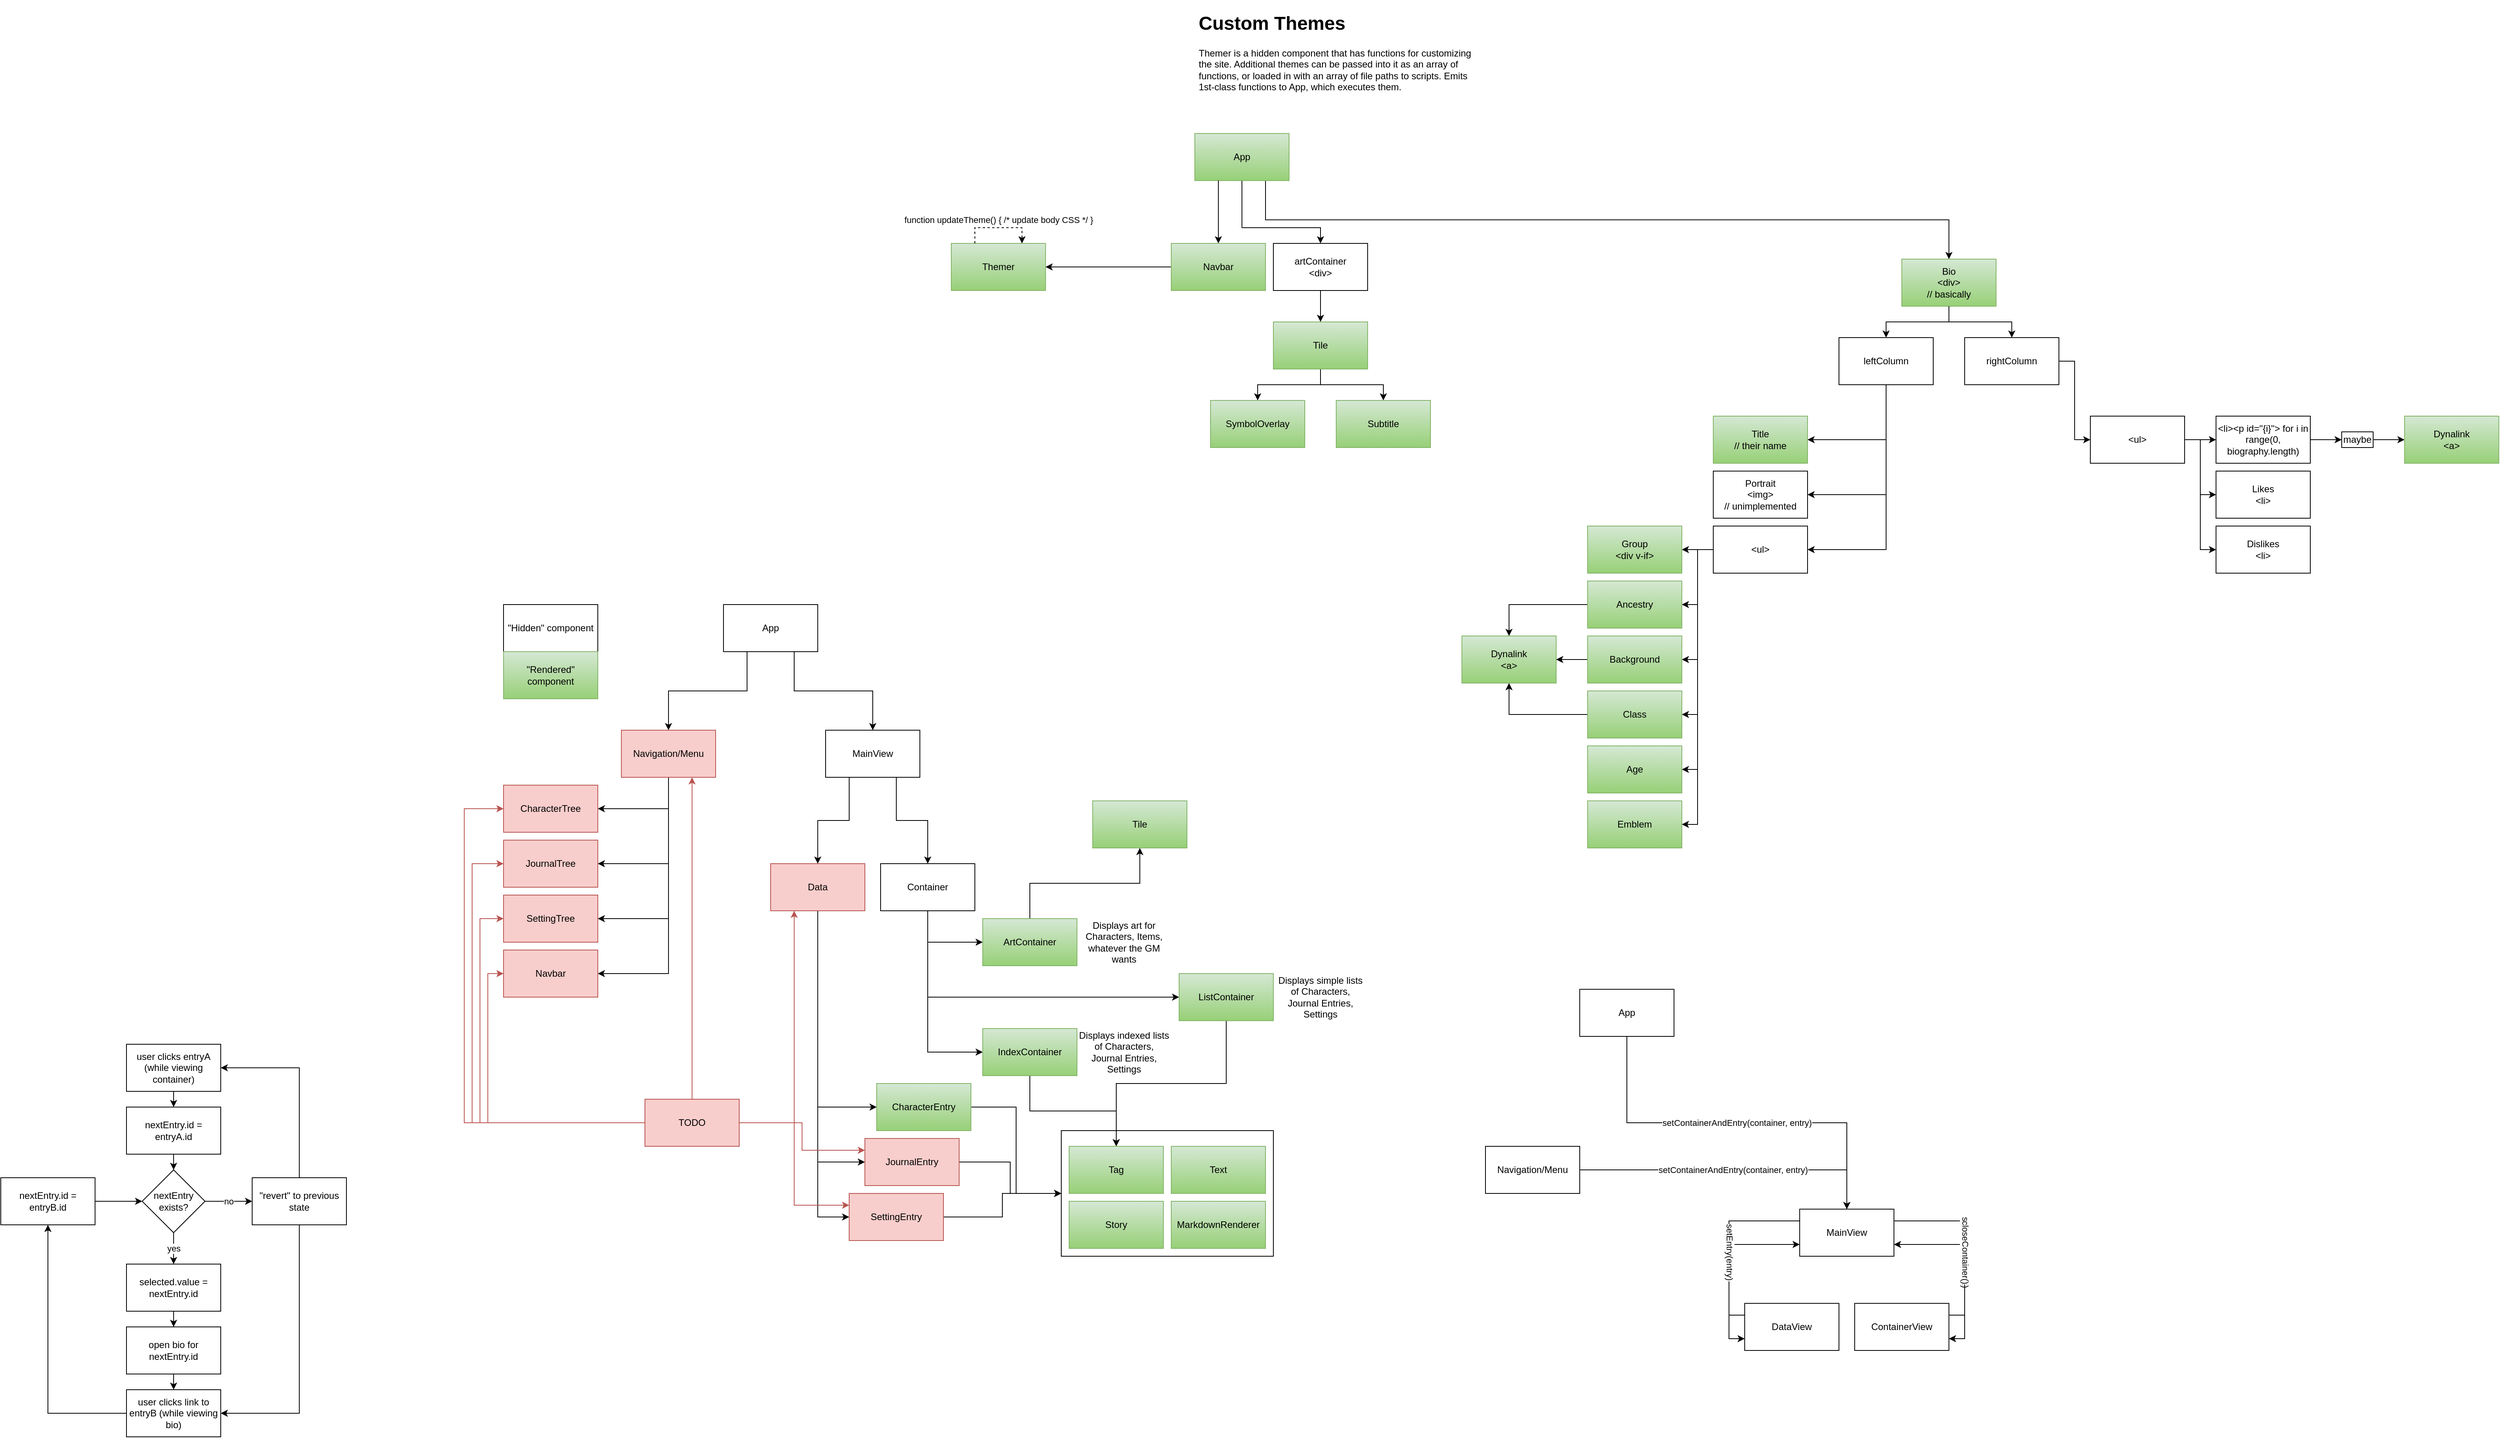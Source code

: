 <mxfile version="24.7.8" pages="2">
  <diagram name="components" id="ouwenbafjY0MVjLhUz1u">
    <mxGraphModel dx="3134" dy="1953" grid="1" gridSize="10" guides="1" tooltips="1" connect="1" arrows="1" fold="1" page="1" pageScale="1" pageWidth="850" pageHeight="1100" math="0" shadow="0">
      <root>
        <mxCell id="0" />
        <mxCell id="1" parent="0" />
        <mxCell id="Bl8FZD0ZV-Bx4sgZ9ev_-28" value="" style="rounded=0;whiteSpace=wrap;html=1;" parent="1" vertex="1">
          <mxGeometry x="-130" y="1310" width="270" height="160" as="geometry" />
        </mxCell>
        <mxCell id="5mgy_sJOqEItBZ4C_Sm8-16" style="edgeStyle=orthogonalEdgeStyle;rounded=0;orthogonalLoop=1;jettySize=auto;html=1;exitX=0.75;exitY=1;exitDx=0;exitDy=0;entryX=0.5;entryY=0;entryDx=0;entryDy=0;" parent="1" source="5mgy_sJOqEItBZ4C_Sm8-1" target="5mgy_sJOqEItBZ4C_Sm8-12" edge="1">
          <mxGeometry relative="1" as="geometry" />
        </mxCell>
        <mxCell id="5mgy_sJOqEItBZ4C_Sm8-19" style="edgeStyle=orthogonalEdgeStyle;rounded=0;orthogonalLoop=1;jettySize=auto;html=1;exitX=0.5;exitY=1;exitDx=0;exitDy=0;entryX=0.5;entryY=0;entryDx=0;entryDy=0;" parent="1" source="5mgy_sJOqEItBZ4C_Sm8-1" target="vN7V1DJsPOjtUJlF1pLi-1" edge="1">
          <mxGeometry relative="1" as="geometry">
            <Array as="points">
              <mxPoint x="100" y="160" />
              <mxPoint x="200" y="160" />
            </Array>
          </mxGeometry>
        </mxCell>
        <mxCell id="jE1srkqSyDaYgemKKpCi-2" value="" style="edgeStyle=orthogonalEdgeStyle;rounded=0;orthogonalLoop=1;jettySize=auto;html=1;exitX=0;exitY=0.5;exitDx=0;exitDy=0;entryX=1;entryY=0.5;entryDx=0;entryDy=0;" parent="1" source="5mgy_sJOqEItBZ4C_Sm8-2" target="jE1srkqSyDaYgemKKpCi-1" edge="1">
          <mxGeometry relative="1" as="geometry" />
        </mxCell>
        <mxCell id="5mgy_sJOqEItBZ4C_Sm8-1" value="App" style="rounded=0;whiteSpace=wrap;html=1;fillColor=#d5e8d4;strokeColor=#82b366;gradientColor=#97d077;fontColor=#000000;" parent="1" vertex="1">
          <mxGeometry x="40" y="40" width="120" height="60" as="geometry" />
        </mxCell>
        <mxCell id="5mgy_sJOqEItBZ4C_Sm8-15" style="edgeStyle=orthogonalEdgeStyle;rounded=0;orthogonalLoop=1;jettySize=auto;html=1;exitX=0.25;exitY=1;exitDx=0;exitDy=0;" parent="1" source="5mgy_sJOqEItBZ4C_Sm8-1" target="5mgy_sJOqEItBZ4C_Sm8-2" edge="1">
          <mxGeometry relative="1" as="geometry" />
        </mxCell>
        <mxCell id="5mgy_sJOqEItBZ4C_Sm8-2" value="Navbar" style="rounded=0;whiteSpace=wrap;html=1;fillColor=#d5e8d4;strokeColor=#82b366;gradientColor=#97d077;fontColor=#000000;" parent="1" vertex="1">
          <mxGeometry x="10" y="180" width="120" height="60" as="geometry" />
        </mxCell>
        <mxCell id="5mgy_sJOqEItBZ4C_Sm8-3" value="Age" style="rounded=0;whiteSpace=wrap;html=1;fillColor=#d5e8d4;strokeColor=#82b366;gradientColor=#97d077;fontColor=#000000;" parent="1" vertex="1">
          <mxGeometry x="540" y="820" width="120" height="60" as="geometry" />
        </mxCell>
        <mxCell id="5mgy_sJOqEItBZ4C_Sm8-4" value="Dynalink&lt;br&gt;&amp;lt;a&amp;gt;" style="rounded=0;whiteSpace=wrap;html=1;fillColor=#d5e8d4;strokeColor=#82b366;gradientColor=#97d077;fontColor=#000000;" parent="1" vertex="1">
          <mxGeometry x="380" y="680" width="120" height="60" as="geometry" />
        </mxCell>
        <mxCell id="5mgy_sJOqEItBZ4C_Sm8-14" style="edgeStyle=orthogonalEdgeStyle;rounded=0;orthogonalLoop=1;jettySize=auto;html=1;entryX=0.5;entryY=0;entryDx=0;entryDy=0;" parent="1" source="5mgy_sJOqEItBZ4C_Sm8-7" target="5mgy_sJOqEItBZ4C_Sm8-9" edge="1">
          <mxGeometry relative="1" as="geometry" />
        </mxCell>
        <mxCell id="ksdL5RVhRU_loUHVLGZt-2" value="" style="edgeStyle=orthogonalEdgeStyle;rounded=0;orthogonalLoop=1;jettySize=auto;html=1;" parent="1" source="5mgy_sJOqEItBZ4C_Sm8-7" target="ksdL5RVhRU_loUHVLGZt-1" edge="1">
          <mxGeometry relative="1" as="geometry" />
        </mxCell>
        <mxCell id="5mgy_sJOqEItBZ4C_Sm8-7" value="Tile" style="rounded=0;whiteSpace=wrap;html=1;fillColor=#d5e8d4;strokeColor=#82b366;gradientColor=#97d077;fontColor=#000000;" parent="1" vertex="1">
          <mxGeometry x="140" y="280" width="120" height="60" as="geometry" />
        </mxCell>
        <mxCell id="5mgy_sJOqEItBZ4C_Sm8-9" value="Subtitle" style="rounded=0;whiteSpace=wrap;html=1;fillColor=#d5e8d4;strokeColor=#82b366;gradientColor=#97d077;fontColor=#000000;" parent="1" vertex="1">
          <mxGeometry x="220" y="380" width="120" height="60" as="geometry" />
        </mxCell>
        <mxCell id="5mgy_sJOqEItBZ4C_Sm8-11" value="Emblem" style="rounded=0;whiteSpace=wrap;html=1;fillColor=#d5e8d4;strokeColor=#82b366;gradientColor=#97d077;fontColor=#000000;" parent="1" vertex="1">
          <mxGeometry x="540" y="890" width="120" height="60" as="geometry" />
        </mxCell>
        <mxCell id="5mgy_sJOqEItBZ4C_Sm8-17" style="edgeStyle=orthogonalEdgeStyle;rounded=0;orthogonalLoop=1;jettySize=auto;html=1;entryX=1;entryY=0.5;entryDx=0;entryDy=0;exitX=0;exitY=0.5;exitDx=0;exitDy=0;" parent="1" source="5mgy_sJOqEItBZ4C_Sm8-31" target="5mgy_sJOqEItBZ4C_Sm8-3" edge="1">
          <mxGeometry relative="1" as="geometry" />
        </mxCell>
        <mxCell id="5mgy_sJOqEItBZ4C_Sm8-18" style="edgeStyle=orthogonalEdgeStyle;rounded=0;orthogonalLoop=1;jettySize=auto;html=1;exitX=0;exitY=0.5;exitDx=0;exitDy=0;entryX=1;entryY=0.5;entryDx=0;entryDy=0;" parent="1" source="5mgy_sJOqEItBZ4C_Sm8-31" target="5mgy_sJOqEItBZ4C_Sm8-11" edge="1">
          <mxGeometry relative="1" as="geometry" />
        </mxCell>
        <mxCell id="5mgy_sJOqEItBZ4C_Sm8-22" style="edgeStyle=orthogonalEdgeStyle;rounded=0;orthogonalLoop=1;jettySize=auto;html=1;exitX=0.5;exitY=1;exitDx=0;exitDy=0;entryX=1;entryY=0.5;entryDx=0;entryDy=0;" parent="1" source="5mgy_sJOqEItBZ4C_Sm8-34" target="5mgy_sJOqEItBZ4C_Sm8-31" edge="1">
          <mxGeometry relative="1" as="geometry" />
        </mxCell>
        <mxCell id="5mgy_sJOqEItBZ4C_Sm8-27" style="edgeStyle=orthogonalEdgeStyle;rounded=0;orthogonalLoop=1;jettySize=auto;html=1;exitX=0;exitY=0.5;exitDx=0;exitDy=0;entryX=1;entryY=0.5;entryDx=0;entryDy=0;" parent="1" source="5mgy_sJOqEItBZ4C_Sm8-31" target="5mgy_sJOqEItBZ4C_Sm8-23" edge="1">
          <mxGeometry relative="1" as="geometry" />
        </mxCell>
        <mxCell id="5mgy_sJOqEItBZ4C_Sm8-28" style="edgeStyle=orthogonalEdgeStyle;rounded=0;orthogonalLoop=1;jettySize=auto;html=1;exitX=0;exitY=0.5;exitDx=0;exitDy=0;entryX=1;entryY=0.5;entryDx=0;entryDy=0;" parent="1" source="5mgy_sJOqEItBZ4C_Sm8-31" target="5mgy_sJOqEItBZ4C_Sm8-24" edge="1">
          <mxGeometry relative="1" as="geometry" />
        </mxCell>
        <mxCell id="5mgy_sJOqEItBZ4C_Sm8-12" value="Bio&lt;br&gt;&amp;lt;div&amp;gt;&lt;br&gt;// basically" style="rounded=0;whiteSpace=wrap;html=1;fillColor=#d5e8d4;strokeColor=#82b366;gradientColor=#97d077;fontColor=#000000;" parent="1" vertex="1">
          <mxGeometry x="940" y="200" width="120" height="60" as="geometry" />
        </mxCell>
        <mxCell id="5mgy_sJOqEItBZ4C_Sm8-21" value="" style="edgeStyle=orthogonalEdgeStyle;rounded=0;orthogonalLoop=1;jettySize=auto;html=1;exitX=0;exitY=0.5;exitDx=0;exitDy=0;" parent="1" source="5mgy_sJOqEItBZ4C_Sm8-20" target="5mgy_sJOqEItBZ4C_Sm8-4" edge="1">
          <mxGeometry relative="1" as="geometry">
            <mxPoint x="359.966" y="530.0" as="targetPoint" />
          </mxGeometry>
        </mxCell>
        <mxCell id="5mgy_sJOqEItBZ4C_Sm8-20" value="Ancestry" style="rounded=0;whiteSpace=wrap;html=1;fillColor=#d5e8d4;strokeColor=#82b366;gradientColor=#97d077;fontColor=#000000;" parent="1" vertex="1">
          <mxGeometry x="540" y="610" width="120" height="60" as="geometry" />
        </mxCell>
        <mxCell id="5mgy_sJOqEItBZ4C_Sm8-25" style="edgeStyle=orthogonalEdgeStyle;rounded=0;orthogonalLoop=1;jettySize=auto;html=1;exitX=0;exitY=0.5;exitDx=0;exitDy=0;" parent="1" source="5mgy_sJOqEItBZ4C_Sm8-23" target="5mgy_sJOqEItBZ4C_Sm8-4" edge="1">
          <mxGeometry relative="1" as="geometry">
            <mxPoint x="420.0" y="560.0" as="targetPoint" />
          </mxGeometry>
        </mxCell>
        <mxCell id="5mgy_sJOqEItBZ4C_Sm8-23" value="Background" style="rounded=0;whiteSpace=wrap;html=1;fillColor=#d5e8d4;strokeColor=#82b366;gradientColor=#97d077;fontColor=#000000;" parent="1" vertex="1">
          <mxGeometry x="540" y="680" width="120" height="60" as="geometry" />
        </mxCell>
        <mxCell id="5mgy_sJOqEItBZ4C_Sm8-26" style="edgeStyle=orthogonalEdgeStyle;rounded=0;orthogonalLoop=1;jettySize=auto;html=1;exitX=0;exitY=0.5;exitDx=0;exitDy=0;" parent="1" source="5mgy_sJOqEItBZ4C_Sm8-24" target="5mgy_sJOqEItBZ4C_Sm8-4" edge="1">
          <mxGeometry relative="1" as="geometry">
            <mxPoint x="359.966" y="590.0" as="targetPoint" />
          </mxGeometry>
        </mxCell>
        <mxCell id="5mgy_sJOqEItBZ4C_Sm8-24" value="Class" style="rounded=0;whiteSpace=wrap;html=1;fillColor=#d5e8d4;strokeColor=#82b366;gradientColor=#97d077;fontColor=#000000;" parent="1" vertex="1">
          <mxGeometry x="540" y="750" width="120" height="60" as="geometry" />
        </mxCell>
        <mxCell id="5mgy_sJOqEItBZ4C_Sm8-32" style="edgeStyle=orthogonalEdgeStyle;rounded=0;orthogonalLoop=1;jettySize=auto;html=1;exitX=0;exitY=0.5;exitDx=0;exitDy=0;entryX=1;entryY=0.5;entryDx=0;entryDy=0;" parent="1" source="5mgy_sJOqEItBZ4C_Sm8-31" target="5mgy_sJOqEItBZ4C_Sm8-20" edge="1">
          <mxGeometry relative="1" as="geometry" />
        </mxCell>
        <mxCell id="9SMMazilZ09QwtvP4KYV-7" style="edgeStyle=orthogonalEdgeStyle;rounded=0;orthogonalLoop=1;jettySize=auto;html=1;exitX=0;exitY=0.5;exitDx=0;exitDy=0;entryX=1;entryY=0.5;entryDx=0;entryDy=0;" parent="1" source="5mgy_sJOqEItBZ4C_Sm8-31" target="9SMMazilZ09QwtvP4KYV-6" edge="1">
          <mxGeometry relative="1" as="geometry" />
        </mxCell>
        <mxCell id="5mgy_sJOqEItBZ4C_Sm8-31" value="&amp;lt;ul&amp;gt;" style="rounded=0;whiteSpace=wrap;html=1;" parent="1" vertex="1">
          <mxGeometry x="700" y="540" width="120" height="60" as="geometry" />
        </mxCell>
        <mxCell id="5mgy_sJOqEItBZ4C_Sm8-40" style="edgeStyle=orthogonalEdgeStyle;rounded=0;orthogonalLoop=1;jettySize=auto;html=1;entryX=0.5;entryY=0;entryDx=0;entryDy=0;exitX=0.5;exitY=1;exitDx=0;exitDy=0;" parent="1" source="5mgy_sJOqEItBZ4C_Sm8-12" target="5mgy_sJOqEItBZ4C_Sm8-33" edge="1">
          <mxGeometry relative="1" as="geometry">
            <mxPoint x="440" y="350" as="sourcePoint" />
          </mxGeometry>
        </mxCell>
        <mxCell id="5mgy_sJOqEItBZ4C_Sm8-42" style="edgeStyle=orthogonalEdgeStyle;rounded=0;orthogonalLoop=1;jettySize=auto;html=1;entryX=0;entryY=0.5;entryDx=0;entryDy=0;" parent="1" source="5mgy_sJOqEItBZ4C_Sm8-33" target="5mgy_sJOqEItBZ4C_Sm8-41" edge="1">
          <mxGeometry relative="1" as="geometry" />
        </mxCell>
        <mxCell id="5mgy_sJOqEItBZ4C_Sm8-33" value="rightColumn" style="rounded=0;whiteSpace=wrap;html=1;" parent="1" vertex="1">
          <mxGeometry x="1020" y="300" width="120" height="60" as="geometry" />
        </mxCell>
        <mxCell id="5mgy_sJOqEItBZ4C_Sm8-36" style="edgeStyle=orthogonalEdgeStyle;rounded=0;orthogonalLoop=1;jettySize=auto;html=1;exitX=0.5;exitY=1;exitDx=0;exitDy=0;entryX=1;entryY=0.5;entryDx=0;entryDy=0;" parent="1" source="5mgy_sJOqEItBZ4C_Sm8-34" target="5mgy_sJOqEItBZ4C_Sm8-51" edge="1">
          <mxGeometry relative="1" as="geometry">
            <mxPoint x="260" y="430" as="targetPoint" />
          </mxGeometry>
        </mxCell>
        <mxCell id="5mgy_sJOqEItBZ4C_Sm8-38" style="edgeStyle=orthogonalEdgeStyle;rounded=0;orthogonalLoop=1;jettySize=auto;html=1;exitX=0.5;exitY=1;exitDx=0;exitDy=0;entryX=1;entryY=0.5;entryDx=0;entryDy=0;" parent="1" source="5mgy_sJOqEItBZ4C_Sm8-34" target="5mgy_sJOqEItBZ4C_Sm8-37" edge="1">
          <mxGeometry relative="1" as="geometry" />
        </mxCell>
        <mxCell id="5mgy_sJOqEItBZ4C_Sm8-39" style="edgeStyle=orthogonalEdgeStyle;rounded=0;orthogonalLoop=1;jettySize=auto;html=1;exitX=0.5;exitY=1;exitDx=0;exitDy=0;entryX=0.5;entryY=0;entryDx=0;entryDy=0;" parent="1" source="5mgy_sJOqEItBZ4C_Sm8-12" target="5mgy_sJOqEItBZ4C_Sm8-34" edge="1">
          <mxGeometry relative="1" as="geometry" />
        </mxCell>
        <mxCell id="5mgy_sJOqEItBZ4C_Sm8-34" value="leftColumn" style="rounded=0;whiteSpace=wrap;html=1;" parent="1" vertex="1">
          <mxGeometry x="860" y="300" width="120" height="60" as="geometry" />
        </mxCell>
        <mxCell id="5mgy_sJOqEItBZ4C_Sm8-37" value="Portrait&lt;br&gt;&amp;lt;img&amp;gt;&lt;br&gt;// unimplemented" style="rounded=0;whiteSpace=wrap;html=1;" parent="1" vertex="1">
          <mxGeometry x="700" y="470" width="120" height="60" as="geometry" />
        </mxCell>
        <mxCell id="5mgy_sJOqEItBZ4C_Sm8-44" style="edgeStyle=orthogonalEdgeStyle;rounded=0;orthogonalLoop=1;jettySize=auto;html=1;entryX=0;entryY=0.5;entryDx=0;entryDy=0;" parent="1" source="5mgy_sJOqEItBZ4C_Sm8-41" target="5mgy_sJOqEItBZ4C_Sm8-43" edge="1">
          <mxGeometry relative="1" as="geometry" />
        </mxCell>
        <mxCell id="9SMMazilZ09QwtvP4KYV-4" style="edgeStyle=orthogonalEdgeStyle;rounded=0;orthogonalLoop=1;jettySize=auto;html=1;exitX=1;exitY=0.5;exitDx=0;exitDy=0;entryX=0;entryY=0.5;entryDx=0;entryDy=0;" parent="1" source="5mgy_sJOqEItBZ4C_Sm8-41" target="9SMMazilZ09QwtvP4KYV-1" edge="1">
          <mxGeometry relative="1" as="geometry" />
        </mxCell>
        <mxCell id="9SMMazilZ09QwtvP4KYV-5" style="edgeStyle=orthogonalEdgeStyle;rounded=0;orthogonalLoop=1;jettySize=auto;html=1;exitX=1;exitY=0.5;exitDx=0;exitDy=0;entryX=0;entryY=0.5;entryDx=0;entryDy=0;" parent="1" source="5mgy_sJOqEItBZ4C_Sm8-41" target="9SMMazilZ09QwtvP4KYV-2" edge="1">
          <mxGeometry relative="1" as="geometry" />
        </mxCell>
        <mxCell id="5mgy_sJOqEItBZ4C_Sm8-41" value="&amp;lt;ul&amp;gt;" style="rounded=0;whiteSpace=wrap;html=1;" parent="1" vertex="1">
          <mxGeometry x="1180" y="400" width="120" height="60" as="geometry" />
        </mxCell>
        <mxCell id="5mgy_sJOqEItBZ4C_Sm8-46" style="edgeStyle=orthogonalEdgeStyle;rounded=0;orthogonalLoop=1;jettySize=auto;html=1;entryX=0;entryY=0.5;entryDx=0;entryDy=0;" parent="1" source="5mgy_sJOqEItBZ4C_Sm8-43" target="5mgy_sJOqEItBZ4C_Sm8-45" edge="1">
          <mxGeometry relative="1" as="geometry" />
        </mxCell>
        <mxCell id="5mgy_sJOqEItBZ4C_Sm8-43" value="&amp;lt;li&amp;gt;&amp;lt;p id=&quot;{i}&quot;&amp;gt; for i in range(0, biography.length)" style="rounded=0;whiteSpace=wrap;html=1;" parent="1" vertex="1">
          <mxGeometry x="1340" y="400" width="120" height="60" as="geometry" />
        </mxCell>
        <mxCell id="5mgy_sJOqEItBZ4C_Sm8-48" value="" style="edgeStyle=orthogonalEdgeStyle;rounded=0;orthogonalLoop=1;jettySize=auto;html=1;" parent="1" source="5mgy_sJOqEItBZ4C_Sm8-45" target="5mgy_sJOqEItBZ4C_Sm8-47" edge="1">
          <mxGeometry relative="1" as="geometry" />
        </mxCell>
        <mxCell id="5mgy_sJOqEItBZ4C_Sm8-45" value="maybe" style="rounded=0;whiteSpace=wrap;html=1;" parent="1" vertex="1">
          <mxGeometry x="1500" y="420" width="40" height="20" as="geometry" />
        </mxCell>
        <mxCell id="5mgy_sJOqEItBZ4C_Sm8-47" value="Dynalink&lt;br&gt;&amp;lt;a&amp;gt;" style="rounded=0;whiteSpace=wrap;html=1;fillColor=#d5e8d4;strokeColor=#82b366;gradientColor=#97d077;fontColor=#000000;" parent="1" vertex="1">
          <mxGeometry x="1580" y="400" width="120" height="60" as="geometry" />
        </mxCell>
        <mxCell id="5mgy_sJOqEItBZ4C_Sm8-51" value="&lt;div&gt;Title&lt;/div&gt;&lt;div&gt;// their name&lt;/div&gt;" style="rounded=0;whiteSpace=wrap;html=1;fillColor=#d5e8d4;strokeColor=#82b366;gradientColor=#97d077;fontColor=#000000;" parent="1" vertex="1">
          <mxGeometry x="700" y="400" width="120" height="60" as="geometry" />
        </mxCell>
        <mxCell id="9SMMazilZ09QwtvP4KYV-1" value="Likes&lt;br&gt;&amp;lt;li&amp;gt;" style="rounded=0;whiteSpace=wrap;html=1;" parent="1" vertex="1">
          <mxGeometry x="1340" y="470" width="120" height="60" as="geometry" />
        </mxCell>
        <mxCell id="9SMMazilZ09QwtvP4KYV-2" value="Dislikes&lt;br&gt;&amp;lt;li&amp;gt;" style="rounded=0;whiteSpace=wrap;html=1;" parent="1" vertex="1">
          <mxGeometry x="1340" y="540" width="120" height="60" as="geometry" />
        </mxCell>
        <mxCell id="9SMMazilZ09QwtvP4KYV-6" value="Group&lt;br&gt;&amp;lt;div v-if&amp;gt;" style="rounded=0;whiteSpace=wrap;html=1;fillColor=#d5e8d4;strokeColor=#82b366;gradientColor=#97d077;fontColor=#000000;" parent="1" vertex="1">
          <mxGeometry x="540" y="540" width="120" height="60" as="geometry" />
        </mxCell>
        <mxCell id="vN7V1DJsPOjtUJlF1pLi-2" style="edgeStyle=orthogonalEdgeStyle;rounded=0;orthogonalLoop=1;jettySize=auto;html=1;exitX=0.5;exitY=1;exitDx=0;exitDy=0;entryX=0.5;entryY=0;entryDx=0;entryDy=0;" parent="1" source="vN7V1DJsPOjtUJlF1pLi-1" target="5mgy_sJOqEItBZ4C_Sm8-7" edge="1">
          <mxGeometry relative="1" as="geometry" />
        </mxCell>
        <mxCell id="vN7V1DJsPOjtUJlF1pLi-1" value="artContainer&lt;br&gt;&amp;lt;div&amp;gt;" style="rounded=0;whiteSpace=wrap;html=1;" parent="1" vertex="1">
          <mxGeometry x="140" y="180" width="120" height="60" as="geometry" />
        </mxCell>
        <mxCell id="ksdL5RVhRU_loUHVLGZt-1" value="SymbolOverlay" style="rounded=0;whiteSpace=wrap;html=1;fillColor=#d5e8d4;strokeColor=#82b366;gradientColor=#97d077;fontColor=#000000;" parent="1" vertex="1">
          <mxGeometry x="60" y="380" width="120" height="60" as="geometry" />
        </mxCell>
        <mxCell id="jE1srkqSyDaYgemKKpCi-1" value="Themer" style="rounded=0;whiteSpace=wrap;html=1;fillColor=#d5e8d4;strokeColor=#82b366;gradientColor=#97d077;fontColor=#000000;" parent="1" vertex="1">
          <mxGeometry x="-270" y="180" width="120" height="60" as="geometry" />
        </mxCell>
        <mxCell id="jE1srkqSyDaYgemKKpCi-3" value="" style="endArrow=classic;dashed=1;html=1;rounded=0;exitX=0.25;exitY=0;exitDx=0;exitDy=0;entryX=0.75;entryY=0;entryDx=0;entryDy=0;endFill=1;" parent="1" source="jE1srkqSyDaYgemKKpCi-1" target="jE1srkqSyDaYgemKKpCi-1" edge="1">
          <mxGeometry width="50" height="50" relative="1" as="geometry">
            <mxPoint x="-220.0" y="170.0" as="sourcePoint" />
            <mxPoint x="70.0" y="170.0" as="targetPoint" />
            <Array as="points">
              <mxPoint x="-240" y="160" />
              <mxPoint x="-180" y="160" />
            </Array>
          </mxGeometry>
        </mxCell>
        <mxCell id="jE1srkqSyDaYgemKKpCi-5" value="function updateTheme() { /* update body CSS */ }" style="edgeLabel;html=1;align=center;verticalAlign=middle;resizable=0;points=[];" parent="jE1srkqSyDaYgemKKpCi-3" vertex="1" connectable="0">
          <mxGeometry x="0.097" relative="1" as="geometry">
            <mxPoint x="-5" y="-10" as="offset" />
          </mxGeometry>
        </mxCell>
        <mxCell id="jE1srkqSyDaYgemKKpCi-4" value="&lt;h1&gt;Custom Themes&lt;/h1&gt;&lt;p&gt;Themer is a hidden component that has functions for customizing the site. Additional themes can be passed into it as an array of functions, or loaded in with an array of file paths to scripts. Emits 1st-class functions to App, which executes them.&lt;/p&gt;" style="text;html=1;strokeColor=none;fillColor=none;spacing=5;spacingTop=-20;whiteSpace=wrap;overflow=hidden;rounded=0;" parent="1" vertex="1">
          <mxGeometry x="40" y="-120" width="360" height="120" as="geometry" />
        </mxCell>
        <mxCell id="zrPby0omhZ4IttEVEKyj-3" style="edgeStyle=orthogonalEdgeStyle;rounded=0;orthogonalLoop=1;jettySize=auto;html=1;exitX=0.75;exitY=1;exitDx=0;exitDy=0;entryX=0.5;entryY=0;entryDx=0;entryDy=0;" parent="1" source="Bl8FZD0ZV-Bx4sgZ9ev_-10" target="zrPby0omhZ4IttEVEKyj-2" edge="1">
          <mxGeometry relative="1" as="geometry" />
        </mxCell>
        <mxCell id="zrPby0omhZ4IttEVEKyj-6" style="edgeStyle=orthogonalEdgeStyle;rounded=0;orthogonalLoop=1;jettySize=auto;html=1;exitX=0.75;exitY=1;exitDx=0;exitDy=0;entryX=0.5;entryY=0;entryDx=0;entryDy=0;" parent="1" source="zrPby0omhZ4IttEVEKyj-1" target="Bl8FZD0ZV-Bx4sgZ9ev_-10" edge="1">
          <mxGeometry relative="1" as="geometry" />
        </mxCell>
        <mxCell id="zrPby0omhZ4IttEVEKyj-7" style="edgeStyle=orthogonalEdgeStyle;rounded=0;orthogonalLoop=1;jettySize=auto;html=1;exitX=0.25;exitY=1;exitDx=0;exitDy=0;entryX=0.5;entryY=0;entryDx=0;entryDy=0;" parent="1" source="zrPby0omhZ4IttEVEKyj-1" target="zrPby0omhZ4IttEVEKyj-5" edge="1">
          <mxGeometry relative="1" as="geometry" />
        </mxCell>
        <mxCell id="zrPby0omhZ4IttEVEKyj-1" value="App" style="rounded=0;whiteSpace=wrap;html=1;" parent="1" vertex="1">
          <mxGeometry x="-560" y="640" width="120" height="60" as="geometry" />
        </mxCell>
        <mxCell id="zrPby0omhZ4IttEVEKyj-23" style="edgeStyle=orthogonalEdgeStyle;rounded=0;orthogonalLoop=1;jettySize=auto;html=1;exitX=0.5;exitY=1;exitDx=0;exitDy=0;entryX=0;entryY=0.5;entryDx=0;entryDy=0;" parent="1" source="zrPby0omhZ4IttEVEKyj-2" target="zrPby0omhZ4IttEVEKyj-20" edge="1">
          <mxGeometry relative="1" as="geometry" />
        </mxCell>
        <mxCell id="zrPby0omhZ4IttEVEKyj-24" style="edgeStyle=orthogonalEdgeStyle;rounded=0;orthogonalLoop=1;jettySize=auto;html=1;exitX=0.5;exitY=1;exitDx=0;exitDy=0;entryX=0;entryY=0.5;entryDx=0;entryDy=0;" parent="1" source="zrPby0omhZ4IttEVEKyj-2" target="zrPby0omhZ4IttEVEKyj-21" edge="1">
          <mxGeometry relative="1" as="geometry" />
        </mxCell>
        <mxCell id="zrPby0omhZ4IttEVEKyj-25" style="edgeStyle=orthogonalEdgeStyle;rounded=0;orthogonalLoop=1;jettySize=auto;html=1;exitX=0.5;exitY=1;exitDx=0;exitDy=0;entryX=0;entryY=0.5;entryDx=0;entryDy=0;" parent="1" source="zrPby0omhZ4IttEVEKyj-2" target="zrPby0omhZ4IttEVEKyj-22" edge="1">
          <mxGeometry relative="1" as="geometry" />
        </mxCell>
        <mxCell id="zrPby0omhZ4IttEVEKyj-2" value="Container" style="rounded=0;whiteSpace=wrap;html=1;" parent="1" vertex="1">
          <mxGeometry x="-360" y="970" width="120" height="60" as="geometry" />
        </mxCell>
        <mxCell id="zrPby0omhZ4IttEVEKyj-15" style="edgeStyle=orthogonalEdgeStyle;rounded=0;orthogonalLoop=1;jettySize=auto;html=1;exitX=0.5;exitY=1;exitDx=0;exitDy=0;entryX=0;entryY=0.5;entryDx=0;entryDy=0;" parent="1" source="zrPby0omhZ4IttEVEKyj-4" target="zrPby0omhZ4IttEVEKyj-14" edge="1">
          <mxGeometry relative="1" as="geometry">
            <mxPoint x="-420" y="1120" as="targetPoint" />
          </mxGeometry>
        </mxCell>
        <mxCell id="zrPby0omhZ4IttEVEKyj-18" style="edgeStyle=orthogonalEdgeStyle;rounded=0;orthogonalLoop=1;jettySize=auto;html=1;exitX=0.5;exitY=1;exitDx=0;exitDy=0;entryX=0;entryY=0.5;entryDx=0;entryDy=0;" parent="1" source="zrPby0omhZ4IttEVEKyj-4" target="zrPby0omhZ4IttEVEKyj-16" edge="1">
          <mxGeometry relative="1" as="geometry" />
        </mxCell>
        <mxCell id="zrPby0omhZ4IttEVEKyj-19" style="edgeStyle=orthogonalEdgeStyle;rounded=0;orthogonalLoop=1;jettySize=auto;html=1;exitX=0.5;exitY=1;exitDx=0;exitDy=0;entryX=0;entryY=0.5;entryDx=0;entryDy=0;" parent="1" source="zrPby0omhZ4IttEVEKyj-4" target="zrPby0omhZ4IttEVEKyj-17" edge="1">
          <mxGeometry relative="1" as="geometry" />
        </mxCell>
        <mxCell id="zrPby0omhZ4IttEVEKyj-4" value="Data" style="rounded=0;whiteSpace=wrap;html=1;fillColor=#f8cecc;strokeColor=#b85450;" parent="1" vertex="1">
          <mxGeometry x="-500" y="970" width="120" height="60" as="geometry" />
        </mxCell>
        <mxCell id="zrPby0omhZ4IttEVEKyj-9" style="edgeStyle=orthogonalEdgeStyle;rounded=0;orthogonalLoop=1;jettySize=auto;html=1;exitX=0.5;exitY=1;exitDx=0;exitDy=0;entryX=1;entryY=0.5;entryDx=0;entryDy=0;" parent="1" source="zrPby0omhZ4IttEVEKyj-5" target="zrPby0omhZ4IttEVEKyj-8" edge="1">
          <mxGeometry relative="1" as="geometry" />
        </mxCell>
        <mxCell id="zrPby0omhZ4IttEVEKyj-12" style="edgeStyle=orthogonalEdgeStyle;rounded=0;orthogonalLoop=1;jettySize=auto;html=1;exitX=0.5;exitY=1;exitDx=0;exitDy=0;entryX=1;entryY=0.5;entryDx=0;entryDy=0;" parent="1" source="zrPby0omhZ4IttEVEKyj-5" target="zrPby0omhZ4IttEVEKyj-10" edge="1">
          <mxGeometry relative="1" as="geometry" />
        </mxCell>
        <mxCell id="zrPby0omhZ4IttEVEKyj-13" style="edgeStyle=orthogonalEdgeStyle;rounded=0;orthogonalLoop=1;jettySize=auto;html=1;exitX=0.5;exitY=1;exitDx=0;exitDy=0;entryX=1;entryY=0.5;entryDx=0;entryDy=0;" parent="1" source="zrPby0omhZ4IttEVEKyj-5" target="zrPby0omhZ4IttEVEKyj-11" edge="1">
          <mxGeometry relative="1" as="geometry" />
        </mxCell>
        <mxCell id="zrPby0omhZ4IttEVEKyj-35" style="edgeStyle=orthogonalEdgeStyle;rounded=0;orthogonalLoop=1;jettySize=auto;html=1;exitX=0.5;exitY=1;exitDx=0;exitDy=0;entryX=1;entryY=0.5;entryDx=0;entryDy=0;" parent="1" source="zrPby0omhZ4IttEVEKyj-5" target="zrPby0omhZ4IttEVEKyj-34" edge="1">
          <mxGeometry relative="1" as="geometry" />
        </mxCell>
        <mxCell id="zrPby0omhZ4IttEVEKyj-5" value="Navigation/Menu" style="rounded=0;whiteSpace=wrap;html=1;fillColor=#f8cecc;strokeColor=#b85450;" parent="1" vertex="1">
          <mxGeometry x="-690" y="800" width="120" height="60" as="geometry" />
        </mxCell>
        <mxCell id="zrPby0omhZ4IttEVEKyj-8" value="CharacterTree" style="rounded=0;whiteSpace=wrap;html=1;fillColor=#f8cecc;strokeColor=#b85450;" parent="1" vertex="1">
          <mxGeometry x="-840" y="870" width="120" height="60" as="geometry" />
        </mxCell>
        <mxCell id="zrPby0omhZ4IttEVEKyj-10" value="JournalTree" style="rounded=0;whiteSpace=wrap;html=1;fillColor=#f8cecc;strokeColor=#b85450;" parent="1" vertex="1">
          <mxGeometry x="-840" y="940" width="120" height="60" as="geometry" />
        </mxCell>
        <mxCell id="zrPby0omhZ4IttEVEKyj-11" value="SettingTree" style="rounded=0;whiteSpace=wrap;html=1;fillColor=#f8cecc;strokeColor=#b85450;" parent="1" vertex="1">
          <mxGeometry x="-840" y="1010" width="120" height="60" as="geometry" />
        </mxCell>
        <mxCell id="Bl8FZD0ZV-Bx4sgZ9ev_-29" style="edgeStyle=orthogonalEdgeStyle;rounded=0;orthogonalLoop=1;jettySize=auto;html=1;exitX=1;exitY=0.5;exitDx=0;exitDy=0;entryX=0;entryY=0.5;entryDx=0;entryDy=0;" parent="1" source="zrPby0omhZ4IttEVEKyj-14" target="Bl8FZD0ZV-Bx4sgZ9ev_-28" edge="1">
          <mxGeometry relative="1" as="geometry" />
        </mxCell>
        <mxCell id="zrPby0omhZ4IttEVEKyj-14" value="CharacterEntry" style="rounded=0;whiteSpace=wrap;html=1;fillColor=#d5e8d4;strokeColor=#82b366;gradientColor=#97d077;fontColor=#000000;" parent="1" vertex="1">
          <mxGeometry x="-365" y="1250" width="120" height="60" as="geometry" />
        </mxCell>
        <mxCell id="Bl8FZD0ZV-Bx4sgZ9ev_-30" style="edgeStyle=orthogonalEdgeStyle;rounded=0;orthogonalLoop=1;jettySize=auto;html=1;exitX=1;exitY=0.5;exitDx=0;exitDy=0;entryX=0;entryY=0.5;entryDx=0;entryDy=0;" parent="1" source="zrPby0omhZ4IttEVEKyj-16" target="Bl8FZD0ZV-Bx4sgZ9ev_-28" edge="1">
          <mxGeometry relative="1" as="geometry" />
        </mxCell>
        <mxCell id="zrPby0omhZ4IttEVEKyj-16" value="JournalEntry" style="rounded=0;whiteSpace=wrap;html=1;fillColor=#f8cecc;strokeColor=#b85450;" parent="1" vertex="1">
          <mxGeometry x="-380" y="1320" width="120" height="60" as="geometry" />
        </mxCell>
        <mxCell id="Bl8FZD0ZV-Bx4sgZ9ev_-31" style="edgeStyle=orthogonalEdgeStyle;rounded=0;orthogonalLoop=1;jettySize=auto;html=1;exitX=1;exitY=0.5;exitDx=0;exitDy=0;entryX=0;entryY=0.5;entryDx=0;entryDy=0;" parent="1" source="zrPby0omhZ4IttEVEKyj-17" target="Bl8FZD0ZV-Bx4sgZ9ev_-28" edge="1">
          <mxGeometry relative="1" as="geometry">
            <mxPoint x="-200" y="1450" as="targetPoint" />
          </mxGeometry>
        </mxCell>
        <mxCell id="zrPby0omhZ4IttEVEKyj-17" value="SettingEntry" style="rounded=0;whiteSpace=wrap;html=1;fillColor=#f8cecc;strokeColor=#b85450;" parent="1" vertex="1">
          <mxGeometry x="-400" y="1390" width="120" height="60" as="geometry" />
        </mxCell>
        <mxCell id="zrPby0omhZ4IttEVEKyj-44" style="edgeStyle=orthogonalEdgeStyle;rounded=0;orthogonalLoop=1;jettySize=auto;html=1;exitX=0.5;exitY=0;exitDx=0;exitDy=0;entryX=0.5;entryY=1;entryDx=0;entryDy=0;" parent="1" source="zrPby0omhZ4IttEVEKyj-20" target="zrPby0omhZ4IttEVEKyj-43" edge="1">
          <mxGeometry relative="1" as="geometry" />
        </mxCell>
        <mxCell id="zrPby0omhZ4IttEVEKyj-20" value="ArtContainer" style="rounded=0;whiteSpace=wrap;html=1;fillColor=#d5e8d4;strokeColor=#82b366;gradientColor=#97d077;fontColor=#000000;" parent="1" vertex="1">
          <mxGeometry x="-230" y="1040" width="120" height="60" as="geometry" />
        </mxCell>
        <mxCell id="Bl8FZD0ZV-Bx4sgZ9ev_-33" style="edgeStyle=orthogonalEdgeStyle;rounded=0;orthogonalLoop=1;jettySize=auto;html=1;exitX=0.5;exitY=1;exitDx=0;exitDy=0;entryX=0.5;entryY=0;entryDx=0;entryDy=0;" parent="1" source="zrPby0omhZ4IttEVEKyj-21" target="zrPby0omhZ4IttEVEKyj-37" edge="1">
          <mxGeometry relative="1" as="geometry" />
        </mxCell>
        <mxCell id="zrPby0omhZ4IttEVEKyj-21" value="ListContainer" style="rounded=0;whiteSpace=wrap;html=1;fillColor=#d5e8d4;strokeColor=#82b366;gradientColor=#97d077;fontColor=#000000;" parent="1" vertex="1">
          <mxGeometry x="20" y="1110" width="120" height="60" as="geometry" />
        </mxCell>
        <mxCell id="Bl8FZD0ZV-Bx4sgZ9ev_-32" style="edgeStyle=orthogonalEdgeStyle;rounded=0;orthogonalLoop=1;jettySize=auto;html=1;exitX=0.5;exitY=1;exitDx=0;exitDy=0;entryX=0.5;entryY=0;entryDx=0;entryDy=0;" parent="1" source="zrPby0omhZ4IttEVEKyj-22" target="zrPby0omhZ4IttEVEKyj-37" edge="1">
          <mxGeometry relative="1" as="geometry" />
        </mxCell>
        <mxCell id="zrPby0omhZ4IttEVEKyj-22" value="IndexContainer" style="rounded=0;whiteSpace=wrap;html=1;fillColor=#d5e8d4;strokeColor=#82b366;gradientColor=#97d077;fontColor=#000000;" parent="1" vertex="1">
          <mxGeometry x="-230" y="1180" width="120" height="60" as="geometry" />
        </mxCell>
        <mxCell id="zrPby0omhZ4IttEVEKyj-27" value="Displays art for Characters, Items, whatever the GM wants" style="text;html=1;align=center;verticalAlign=middle;whiteSpace=wrap;rounded=0;" parent="1" vertex="1">
          <mxGeometry x="-110" y="1040" width="120" height="60" as="geometry" />
        </mxCell>
        <mxCell id="zrPby0omhZ4IttEVEKyj-28" value="Displays simple lists of Characters, Journal Entries, Settings" style="text;html=1;align=center;verticalAlign=middle;whiteSpace=wrap;rounded=0;" parent="1" vertex="1">
          <mxGeometry x="140" y="1110" width="120" height="60" as="geometry" />
        </mxCell>
        <mxCell id="zrPby0omhZ4IttEVEKyj-29" value="Displays indexed lists of Characters, Journal Entries, Settings" style="text;html=1;align=center;verticalAlign=middle;whiteSpace=wrap;rounded=0;" parent="1" vertex="1">
          <mxGeometry x="-110" y="1180" width="120" height="60" as="geometry" />
        </mxCell>
        <mxCell id="zrPby0omhZ4IttEVEKyj-32" value="&quot;Hidden&quot; component" style="rounded=0;whiteSpace=wrap;html=1;" parent="1" vertex="1">
          <mxGeometry x="-840" y="640" width="120" height="60" as="geometry" />
        </mxCell>
        <mxCell id="zrPby0omhZ4IttEVEKyj-33" value="&quot;Rendered&quot; component" style="rounded=0;whiteSpace=wrap;html=1;fillColor=#d5e8d4;strokeColor=#82b366;gradientColor=#97d077;fontColor=#000000;" parent="1" vertex="1">
          <mxGeometry x="-840" y="700" width="120" height="60" as="geometry" />
        </mxCell>
        <mxCell id="zrPby0omhZ4IttEVEKyj-34" value="Navbar" style="rounded=0;whiteSpace=wrap;html=1;fillColor=#f8cecc;strokeColor=#b85450;" parent="1" vertex="1">
          <mxGeometry x="-840" y="1080" width="120" height="60" as="geometry" />
        </mxCell>
        <mxCell id="zrPby0omhZ4IttEVEKyj-37" value="Tag" style="rounded=0;whiteSpace=wrap;html=1;fillColor=#d5e8d4;strokeColor=#82b366;gradientColor=#97d077;fontColor=#000000;" parent="1" vertex="1">
          <mxGeometry x="-120" y="1330" width="120" height="60" as="geometry" />
        </mxCell>
        <mxCell id="zrPby0omhZ4IttEVEKyj-43" value="Tile" style="rounded=0;whiteSpace=wrap;html=1;fillColor=#d5e8d4;strokeColor=#82b366;gradientColor=#97d077;fontColor=#000000;" parent="1" vertex="1">
          <mxGeometry x="-90" y="890" width="120" height="60" as="geometry" />
        </mxCell>
        <mxCell id="Bl8FZD0ZV-Bx4sgZ9ev_-19" style="edgeStyle=orthogonalEdgeStyle;rounded=0;orthogonalLoop=1;jettySize=auto;html=1;exitX=0;exitY=0.25;exitDx=0;exitDy=0;entryX=0;entryY=0.75;entryDx=0;entryDy=0;" parent="1" source="Bl8FZD0ZV-Bx4sgZ9ev_-4" target="Bl8FZD0ZV-Bx4sgZ9ev_-5" edge="1">
          <mxGeometry relative="1" as="geometry" />
        </mxCell>
        <mxCell id="Bl8FZD0ZV-Bx4sgZ9ev_-20" value="closeEntry()" style="edgeLabel;html=1;align=center;verticalAlign=middle;resizable=0;points=[];textDirection=vertical-lr;" parent="Bl8FZD0ZV-Bx4sgZ9ev_-19" vertex="1" connectable="0">
          <mxGeometry x="0.011" y="1" relative="1" as="geometry">
            <mxPoint x="1" as="offset" />
          </mxGeometry>
        </mxCell>
        <mxCell id="Bl8FZD0ZV-Bx4sgZ9ev_-4" value="DataView" style="rounded=0;whiteSpace=wrap;html=1;" parent="1" vertex="1">
          <mxGeometry x="740" y="1530" width="120" height="60" as="geometry" />
        </mxCell>
        <mxCell id="Bl8FZD0ZV-Bx4sgZ9ev_-18" value="setEntry(entry)" style="edgeStyle=orthogonalEdgeStyle;rounded=0;orthogonalLoop=1;jettySize=auto;html=1;exitX=0;exitY=0.25;exitDx=0;exitDy=0;entryX=0;entryY=0.75;entryDx=0;entryDy=0;textDirection=vertical-lr;" parent="1" source="Bl8FZD0ZV-Bx4sgZ9ev_-5" target="Bl8FZD0ZV-Bx4sgZ9ev_-4" edge="1">
          <mxGeometry relative="1" as="geometry" />
        </mxCell>
        <mxCell id="Bl8FZD0ZV-Bx4sgZ9ev_-22" value="setContainer(cont)" style="edgeStyle=orthogonalEdgeStyle;rounded=0;orthogonalLoop=1;jettySize=auto;html=1;exitX=1;exitY=0.25;exitDx=0;exitDy=0;entryX=1;entryY=0.75;entryDx=0;entryDy=0;textDirection=vertical-lr;" parent="1" source="Bl8FZD0ZV-Bx4sgZ9ev_-5" target="Bl8FZD0ZV-Bx4sgZ9ev_-6" edge="1">
          <mxGeometry relative="1" as="geometry" />
        </mxCell>
        <mxCell id="Bl8FZD0ZV-Bx4sgZ9ev_-5" value="MainView" style="rounded=0;whiteSpace=wrap;html=1;" parent="1" vertex="1">
          <mxGeometry x="810" y="1410" width="120" height="60" as="geometry" />
        </mxCell>
        <mxCell id="Bl8FZD0ZV-Bx4sgZ9ev_-21" value="closeContainer()" style="edgeStyle=orthogonalEdgeStyle;rounded=0;orthogonalLoop=1;jettySize=auto;html=1;exitX=1;exitY=0.25;exitDx=0;exitDy=0;entryX=1;entryY=0.75;entryDx=0;entryDy=0;textDirection=vertical-lr;" parent="1" source="Bl8FZD0ZV-Bx4sgZ9ev_-6" target="Bl8FZD0ZV-Bx4sgZ9ev_-5" edge="1">
          <mxGeometry relative="1" as="geometry" />
        </mxCell>
        <mxCell id="Bl8FZD0ZV-Bx4sgZ9ev_-6" value="ContainerView" style="rounded=0;whiteSpace=wrap;html=1;" parent="1" vertex="1">
          <mxGeometry x="880" y="1530" width="120" height="60" as="geometry" />
        </mxCell>
        <mxCell id="Bl8FZD0ZV-Bx4sgZ9ev_-11" style="edgeStyle=orthogonalEdgeStyle;rounded=0;orthogonalLoop=1;jettySize=auto;html=1;exitX=0.25;exitY=1;exitDx=0;exitDy=0;entryX=0.5;entryY=0;entryDx=0;entryDy=0;" parent="1" source="Bl8FZD0ZV-Bx4sgZ9ev_-10" target="zrPby0omhZ4IttEVEKyj-4" edge="1">
          <mxGeometry relative="1" as="geometry" />
        </mxCell>
        <mxCell id="Bl8FZD0ZV-Bx4sgZ9ev_-10" value="MainView" style="rounded=0;whiteSpace=wrap;html=1;" parent="1" vertex="1">
          <mxGeometry x="-430" y="800" width="120" height="60" as="geometry" />
        </mxCell>
        <mxCell id="Bl8FZD0ZV-Bx4sgZ9ev_-23" value="setContainerAndEntry(container, entry)" style="edgeStyle=orthogonalEdgeStyle;rounded=0;orthogonalLoop=1;jettySize=auto;html=1;exitX=1;exitY=0.5;exitDx=0;exitDy=0;entryX=0.5;entryY=0;entryDx=0;entryDy=0;" parent="1" source="Bl8FZD0ZV-Bx4sgZ9ev_-15" target="Bl8FZD0ZV-Bx4sgZ9ev_-5" edge="1">
          <mxGeometry relative="1" as="geometry" />
        </mxCell>
        <mxCell id="Bl8FZD0ZV-Bx4sgZ9ev_-15" value="Navigation/Menu" style="rounded=0;whiteSpace=wrap;html=1;" parent="1" vertex="1">
          <mxGeometry x="410" y="1330" width="120" height="60" as="geometry" />
        </mxCell>
        <mxCell id="Bl8FZD0ZV-Bx4sgZ9ev_-24" value="setContainerAndEntry(container, entry)" style="edgeStyle=orthogonalEdgeStyle;rounded=0;orthogonalLoop=1;jettySize=auto;html=1;exitX=0.5;exitY=1;exitDx=0;exitDy=0;entryX=0.5;entryY=0;entryDx=0;entryDy=0;" parent="1" source="Bl8FZD0ZV-Bx4sgZ9ev_-16" target="Bl8FZD0ZV-Bx4sgZ9ev_-5" edge="1">
          <mxGeometry relative="1" as="geometry" />
        </mxCell>
        <mxCell id="Bl8FZD0ZV-Bx4sgZ9ev_-16" value="App" style="rounded=0;whiteSpace=wrap;html=1;" parent="1" vertex="1">
          <mxGeometry x="530" y="1130" width="120" height="60" as="geometry" />
        </mxCell>
        <mxCell id="Bl8FZD0ZV-Bx4sgZ9ev_-25" value="Story" style="rounded=0;whiteSpace=wrap;html=1;fillColor=#d5e8d4;strokeColor=#82b366;gradientColor=#97d077;fontColor=#000000;" parent="1" vertex="1">
          <mxGeometry x="-120" y="1400" width="120" height="60" as="geometry" />
        </mxCell>
        <mxCell id="Bl8FZD0ZV-Bx4sgZ9ev_-26" value="Text" style="rounded=0;whiteSpace=wrap;html=1;fillColor=#d5e8d4;strokeColor=#82b366;gradientColor=#97d077;fontColor=#000000;" parent="1" vertex="1">
          <mxGeometry x="10" y="1330" width="120" height="60" as="geometry" />
        </mxCell>
        <mxCell id="Bl8FZD0ZV-Bx4sgZ9ev_-27" value="MarkdownRenderer" style="rounded=0;whiteSpace=wrap;html=1;fillColor=#d5e8d4;strokeColor=#82b366;gradientColor=#97d077;fontColor=#000000;" parent="1" vertex="1">
          <mxGeometry x="10" y="1400" width="120" height="60" as="geometry" />
        </mxCell>
        <mxCell id="vp-xY_G9zrsZNrnhjdXQ-17" style="edgeStyle=orthogonalEdgeStyle;rounded=0;orthogonalLoop=1;jettySize=auto;html=1;entryX=0.5;entryY=0;entryDx=0;entryDy=0;exitX=0.5;exitY=1;exitDx=0;exitDy=0;" parent="1" source="vp-xY_G9zrsZNrnhjdXQ-25" target="vp-xY_G9zrsZNrnhjdXQ-16" edge="1">
          <mxGeometry relative="1" as="geometry">
            <mxPoint x="-1430" y="1440" as="sourcePoint" />
          </mxGeometry>
        </mxCell>
        <mxCell id="vp-xY_G9zrsZNrnhjdXQ-19" style="edgeStyle=orthogonalEdgeStyle;rounded=0;orthogonalLoop=1;jettySize=auto;html=1;entryX=0.5;entryY=0;entryDx=0;entryDy=0;exitX=0.5;exitY=1;exitDx=0;exitDy=0;" parent="1" source="vp-xY_G9zrsZNrnhjdXQ-15" target="vp-xY_G9zrsZNrnhjdXQ-29" edge="1">
          <mxGeometry relative="1" as="geometry">
            <mxPoint x="-1100" y="1190" as="targetPoint" />
          </mxGeometry>
        </mxCell>
        <mxCell id="vp-xY_G9zrsZNrnhjdXQ-15" value="user clicks entryA (while viewing container)" style="rounded=0;whiteSpace=wrap;html=1;" parent="1" vertex="1">
          <mxGeometry x="-1320" y="1200" width="120" height="60" as="geometry" />
        </mxCell>
        <mxCell id="vp-xY_G9zrsZNrnhjdXQ-28" style="edgeStyle=orthogonalEdgeStyle;rounded=0;orthogonalLoop=1;jettySize=auto;html=1;exitX=0;exitY=0.5;exitDx=0;exitDy=0;entryX=0.5;entryY=1;entryDx=0;entryDy=0;" parent="1" source="vp-xY_G9zrsZNrnhjdXQ-16" target="vp-xY_G9zrsZNrnhjdXQ-30" edge="1">
          <mxGeometry relative="1" as="geometry">
            <mxPoint x="-1500" y="1470" as="targetPoint" />
          </mxGeometry>
        </mxCell>
        <mxCell id="vp-xY_G9zrsZNrnhjdXQ-16" value="user clicks link to entryB (while viewing bio)" style="rounded=0;whiteSpace=wrap;html=1;" parent="1" vertex="1">
          <mxGeometry x="-1320" y="1640" width="120" height="60" as="geometry" />
        </mxCell>
        <mxCell id="vp-xY_G9zrsZNrnhjdXQ-21" value="no" style="edgeStyle=orthogonalEdgeStyle;rounded=0;orthogonalLoop=1;jettySize=auto;html=1;entryX=0;entryY=0.5;entryDx=0;entryDy=0;" parent="1" source="vp-xY_G9zrsZNrnhjdXQ-18" target="vp-xY_G9zrsZNrnhjdXQ-27" edge="1">
          <mxGeometry relative="1" as="geometry">
            <mxPoint x="-1180" y="1400" as="targetPoint" />
          </mxGeometry>
        </mxCell>
        <mxCell id="vp-xY_G9zrsZNrnhjdXQ-23" value="yes" style="edgeStyle=orthogonalEdgeStyle;rounded=0;orthogonalLoop=1;jettySize=auto;html=1;" parent="1" source="vp-xY_G9zrsZNrnhjdXQ-18" target="vp-xY_G9zrsZNrnhjdXQ-22" edge="1">
          <mxGeometry relative="1" as="geometry" />
        </mxCell>
        <mxCell id="vp-xY_G9zrsZNrnhjdXQ-18" value="nextEntry&lt;div&gt;exists?&lt;/div&gt;" style="rhombus;whiteSpace=wrap;html=1;" parent="1" vertex="1">
          <mxGeometry x="-1300" y="1360" width="80" height="80" as="geometry" />
        </mxCell>
        <mxCell id="vp-xY_G9zrsZNrnhjdXQ-26" style="edgeStyle=orthogonalEdgeStyle;rounded=0;orthogonalLoop=1;jettySize=auto;html=1;entryX=0.5;entryY=0;entryDx=0;entryDy=0;" parent="1" source="vp-xY_G9zrsZNrnhjdXQ-22" target="vp-xY_G9zrsZNrnhjdXQ-25" edge="1">
          <mxGeometry relative="1" as="geometry" />
        </mxCell>
        <mxCell id="vp-xY_G9zrsZNrnhjdXQ-22" value="selected.value = nextEntry.id" style="rounded=0;whiteSpace=wrap;html=1;" parent="1" vertex="1">
          <mxGeometry x="-1320" y="1480" width="120" height="60" as="geometry" />
        </mxCell>
        <mxCell id="vp-xY_G9zrsZNrnhjdXQ-25" value="open bio for nextEntry.id" style="rounded=0;whiteSpace=wrap;html=1;" parent="1" vertex="1">
          <mxGeometry x="-1320" y="1560" width="120" height="60" as="geometry" />
        </mxCell>
        <mxCell id="vp-xY_G9zrsZNrnhjdXQ-33" style="edgeStyle=orthogonalEdgeStyle;rounded=0;orthogonalLoop=1;jettySize=auto;html=1;exitX=0.5;exitY=0;exitDx=0;exitDy=0;entryX=1;entryY=0.5;entryDx=0;entryDy=0;" parent="1" source="vp-xY_G9zrsZNrnhjdXQ-27" target="vp-xY_G9zrsZNrnhjdXQ-15" edge="1">
          <mxGeometry relative="1" as="geometry" />
        </mxCell>
        <mxCell id="vp-xY_G9zrsZNrnhjdXQ-34" style="edgeStyle=orthogonalEdgeStyle;rounded=0;orthogonalLoop=1;jettySize=auto;html=1;exitX=0.5;exitY=1;exitDx=0;exitDy=0;entryX=1;entryY=0.5;entryDx=0;entryDy=0;" parent="1" source="vp-xY_G9zrsZNrnhjdXQ-27" target="vp-xY_G9zrsZNrnhjdXQ-16" edge="1">
          <mxGeometry relative="1" as="geometry" />
        </mxCell>
        <mxCell id="vp-xY_G9zrsZNrnhjdXQ-27" value="&quot;revert&quot; to previous state" style="rounded=0;whiteSpace=wrap;html=1;" parent="1" vertex="1">
          <mxGeometry x="-1160" y="1370" width="120" height="60" as="geometry" />
        </mxCell>
        <mxCell id="vp-xY_G9zrsZNrnhjdXQ-32" style="edgeStyle=orthogonalEdgeStyle;rounded=0;orthogonalLoop=1;jettySize=auto;html=1;entryX=0.5;entryY=0;entryDx=0;entryDy=0;" parent="1" source="vp-xY_G9zrsZNrnhjdXQ-29" target="vp-xY_G9zrsZNrnhjdXQ-18" edge="1">
          <mxGeometry relative="1" as="geometry" />
        </mxCell>
        <mxCell id="vp-xY_G9zrsZNrnhjdXQ-29" value="nextEntry.id = entryA.id" style="rounded=0;whiteSpace=wrap;html=1;" parent="1" vertex="1">
          <mxGeometry x="-1320" y="1280" width="120" height="60" as="geometry" />
        </mxCell>
        <mxCell id="vp-xY_G9zrsZNrnhjdXQ-31" style="edgeStyle=orthogonalEdgeStyle;rounded=0;orthogonalLoop=1;jettySize=auto;html=1;entryX=0;entryY=0.5;entryDx=0;entryDy=0;exitX=1;exitY=0.5;exitDx=0;exitDy=0;" parent="1" source="vp-xY_G9zrsZNrnhjdXQ-30" target="vp-xY_G9zrsZNrnhjdXQ-18" edge="1">
          <mxGeometry relative="1" as="geometry">
            <mxPoint x="-1320" y="1430" as="sourcePoint" />
          </mxGeometry>
        </mxCell>
        <mxCell id="vp-xY_G9zrsZNrnhjdXQ-30" value="nextEntry.id = entryB.id" style="rounded=0;whiteSpace=wrap;html=1;" parent="1" vertex="1">
          <mxGeometry x="-1480" y="1370" width="120" height="60" as="geometry" />
        </mxCell>
        <mxCell id="FHyOA-9TrA0KELCsBDId-2" style="edgeStyle=orthogonalEdgeStyle;rounded=0;orthogonalLoop=1;jettySize=auto;html=1;exitX=0;exitY=0.5;exitDx=0;exitDy=0;entryX=0;entryY=0.5;entryDx=0;entryDy=0;fillColor=#f8cecc;strokeColor=#b85450;" edge="1" parent="1" source="FHyOA-9TrA0KELCsBDId-1" target="zrPby0omhZ4IttEVEKyj-34">
          <mxGeometry relative="1" as="geometry" />
        </mxCell>
        <mxCell id="FHyOA-9TrA0KELCsBDId-3" style="edgeStyle=orthogonalEdgeStyle;rounded=0;orthogonalLoop=1;jettySize=auto;html=1;exitX=0;exitY=0.5;exitDx=0;exitDy=0;entryX=0;entryY=0.5;entryDx=0;entryDy=0;fillColor=#f8cecc;strokeColor=#b85450;" edge="1" parent="1" source="FHyOA-9TrA0KELCsBDId-1" target="zrPby0omhZ4IttEVEKyj-11">
          <mxGeometry relative="1" as="geometry">
            <Array as="points">
              <mxPoint x="-870" y="1300" />
              <mxPoint x="-870" y="1040" />
            </Array>
          </mxGeometry>
        </mxCell>
        <mxCell id="FHyOA-9TrA0KELCsBDId-4" style="edgeStyle=orthogonalEdgeStyle;rounded=0;orthogonalLoop=1;jettySize=auto;html=1;exitX=0;exitY=0.5;exitDx=0;exitDy=0;entryX=0;entryY=0.5;entryDx=0;entryDy=0;fillColor=#f8cecc;strokeColor=#b85450;" edge="1" parent="1" source="FHyOA-9TrA0KELCsBDId-1" target="zrPby0omhZ4IttEVEKyj-10">
          <mxGeometry relative="1" as="geometry">
            <Array as="points">
              <mxPoint x="-880" y="1300" />
              <mxPoint x="-880" y="970" />
            </Array>
          </mxGeometry>
        </mxCell>
        <mxCell id="FHyOA-9TrA0KELCsBDId-5" style="edgeStyle=orthogonalEdgeStyle;rounded=0;orthogonalLoop=1;jettySize=auto;html=1;exitX=0;exitY=0.5;exitDx=0;exitDy=0;entryX=0;entryY=0.5;entryDx=0;entryDy=0;fillColor=#f8cecc;strokeColor=#b85450;" edge="1" parent="1" source="FHyOA-9TrA0KELCsBDId-1" target="zrPby0omhZ4IttEVEKyj-8">
          <mxGeometry relative="1" as="geometry">
            <Array as="points">
              <mxPoint x="-890" y="1300" />
              <mxPoint x="-890" y="900" />
            </Array>
          </mxGeometry>
        </mxCell>
        <mxCell id="FHyOA-9TrA0KELCsBDId-6" style="edgeStyle=orthogonalEdgeStyle;rounded=0;orthogonalLoop=1;jettySize=auto;html=1;exitX=0.5;exitY=0;exitDx=0;exitDy=0;entryX=0.75;entryY=1;entryDx=0;entryDy=0;fillColor=#f8cecc;strokeColor=#b85450;" edge="1" parent="1" source="FHyOA-9TrA0KELCsBDId-1" target="zrPby0omhZ4IttEVEKyj-5">
          <mxGeometry relative="1" as="geometry" />
        </mxCell>
        <mxCell id="FHyOA-9TrA0KELCsBDId-8" style="edgeStyle=orthogonalEdgeStyle;rounded=0;orthogonalLoop=1;jettySize=auto;html=1;exitX=1;exitY=0.5;exitDx=0;exitDy=0;entryX=0;entryY=0.25;entryDx=0;entryDy=0;fillColor=#f8cecc;strokeColor=#b85450;" edge="1" parent="1" source="FHyOA-9TrA0KELCsBDId-1" target="zrPby0omhZ4IttEVEKyj-16">
          <mxGeometry relative="1" as="geometry" />
        </mxCell>
        <mxCell id="FHyOA-9TrA0KELCsBDId-9" style="edgeStyle=orthogonalEdgeStyle;rounded=0;orthogonalLoop=1;jettySize=auto;html=1;exitX=1;exitY=0.5;exitDx=0;exitDy=0;entryX=0;entryY=0.25;entryDx=0;entryDy=0;fillColor=#f8cecc;strokeColor=#b85450;" edge="1" parent="1" source="FHyOA-9TrA0KELCsBDId-1" target="zrPby0omhZ4IttEVEKyj-17">
          <mxGeometry relative="1" as="geometry" />
        </mxCell>
        <mxCell id="FHyOA-9TrA0KELCsBDId-10" style="edgeStyle=orthogonalEdgeStyle;rounded=0;orthogonalLoop=1;jettySize=auto;html=1;exitX=1;exitY=0.5;exitDx=0;exitDy=0;entryX=0.25;entryY=1;entryDx=0;entryDy=0;fillColor=#f8cecc;strokeColor=#b85450;" edge="1" parent="1" source="FHyOA-9TrA0KELCsBDId-1" target="zrPby0omhZ4IttEVEKyj-4">
          <mxGeometry relative="1" as="geometry" />
        </mxCell>
        <mxCell id="FHyOA-9TrA0KELCsBDId-1" value="TODO" style="rounded=0;whiteSpace=wrap;html=1;fillColor=#f8cecc;strokeColor=#b85450;" vertex="1" parent="1">
          <mxGeometry x="-660" y="1270" width="120" height="60" as="geometry" />
        </mxCell>
      </root>
    </mxGraphModel>
  </diagram>
  <diagram id="ILkV25av0nuwjLCmw5Jg" name="data">
    <mxGraphModel dx="989" dy="589" grid="1" gridSize="10" guides="1" tooltips="1" connect="1" arrows="1" fold="1" page="1" pageScale="1" pageWidth="850" pageHeight="1100" math="0" shadow="0">
      <root>
        <mxCell id="0" />
        <mxCell id="1" parent="0" />
        <mxCell id="K8AkR5AmDuPDYLPK-pG4-74" style="edgeStyle=orthogonalEdgeStyle;rounded=0;orthogonalLoop=1;jettySize=auto;html=1;exitX=1;exitY=0.5;exitDx=0;exitDy=0;entryX=0.5;entryY=1;entryDx=0;entryDy=0;endArrow=none;endFill=0;dashed=1;dashPattern=1 1;" edge="1" parent="1" source="K8AkR5AmDuPDYLPK-pG4-45" target="K8AkR5AmDuPDYLPK-pG4-14">
          <mxGeometry relative="1" as="geometry">
            <mxPoint x="100" y="600" as="sourcePoint" />
            <mxPoint x="345" y="230" as="targetPoint" />
            <Array as="points">
              <mxPoint x="370" y="470" />
              <mxPoint x="370" y="240" />
              <mxPoint x="285" y="240" />
            </Array>
          </mxGeometry>
        </mxCell>
        <mxCell id="K8AkR5AmDuPDYLPK-pG4-75" style="edgeStyle=orthogonalEdgeStyle;rounded=0;orthogonalLoop=1;jettySize=auto;html=1;exitX=1;exitY=0.5;exitDx=0;exitDy=0;entryX=0.5;entryY=1;entryDx=0;entryDy=0;endArrow=none;endFill=0;dashed=1;dashPattern=1 1;" edge="1" parent="1" source="K8AkR5AmDuPDYLPK-pG4-22" target="K8AkR5AmDuPDYLPK-pG4-10">
          <mxGeometry relative="1" as="geometry">
            <mxPoint x="100" y="480" as="sourcePoint" />
            <mxPoint x="295" y="230" as="targetPoint" />
          </mxGeometry>
        </mxCell>
        <mxCell id="K8AkR5AmDuPDYLPK-pG4-72" style="edgeStyle=orthogonalEdgeStyle;rounded=0;orthogonalLoop=1;jettySize=auto;html=1;exitX=1;exitY=0.5;exitDx=0;exitDy=0;entryX=0.5;entryY=1;entryDx=0;entryDy=0;endArrow=none;endFill=0;dashed=1;dashPattern=1 1;" edge="1" parent="1" source="K8AkR5AmDuPDYLPK-pG4-59" target="K8AkR5AmDuPDYLPK-pG4-13">
          <mxGeometry relative="1" as="geometry">
            <Array as="points">
              <mxPoint x="380" y="590" />
              <mxPoint x="380" y="230" />
              <mxPoint x="335" y="230" />
            </Array>
          </mxGeometry>
        </mxCell>
        <mxCell id="K8AkR5AmDuPDYLPK-pG4-1" value="id" style="rounded=0;whiteSpace=wrap;html=1;" vertex="1" parent="1">
          <mxGeometry x="40" y="140" width="20" height="20" as="geometry" />
        </mxCell>
        <mxCell id="K8AkR5AmDuPDYLPK-pG4-7" style="edgeStyle=orthogonalEdgeStyle;rounded=0;orthogonalLoop=1;jettySize=auto;html=1;exitX=0.5;exitY=1;exitDx=0;exitDy=0;entryX=0.5;entryY=0;entryDx=0;entryDy=0;endArrow=none;endFill=0;" edge="1" parent="1" source="K8AkR5AmDuPDYLPK-pG4-2" target="K8AkR5AmDuPDYLPK-pG4-5">
          <mxGeometry relative="1" as="geometry" />
        </mxCell>
        <mxCell id="K8AkR5AmDuPDYLPK-pG4-2" value="info" style="rounded=0;whiteSpace=wrap;html=1;" vertex="1" parent="1">
          <mxGeometry x="60" y="140" width="30" height="20" as="geometry" />
        </mxCell>
        <mxCell id="K8AkR5AmDuPDYLPK-pG4-3" value="characters.json" style="text;html=1;strokeColor=none;fillColor=none;align=center;verticalAlign=middle;whiteSpace=wrap;rounded=0;" vertex="1" parent="1">
          <mxGeometry x="40" y="120" width="90" height="20" as="geometry" />
        </mxCell>
        <mxCell id="K8AkR5AmDuPDYLPK-pG4-4" value="name" style="rounded=0;whiteSpace=wrap;html=1;" vertex="1" parent="1">
          <mxGeometry x="80" y="200" width="40" height="20" as="geometry" />
        </mxCell>
        <mxCell id="K8AkR5AmDuPDYLPK-pG4-5" value="info" style="text;html=1;strokeColor=none;fillColor=none;align=center;verticalAlign=middle;whiteSpace=wrap;rounded=0;" vertex="1" parent="1">
          <mxGeometry x="60" y="180" width="30" height="20" as="geometry" />
        </mxCell>
        <mxCell id="K8AkR5AmDuPDYLPK-pG4-6" value="id" style="rounded=0;whiteSpace=wrap;html=1;" vertex="1" parent="1">
          <mxGeometry x="60" y="200" width="20" height="20" as="geometry" />
        </mxCell>
        <mxCell id="K8AkR5AmDuPDYLPK-pG4-8" value="type" style="rounded=0;whiteSpace=wrap;html=1;" vertex="1" parent="1">
          <mxGeometry x="120" y="200" width="30" height="20" as="geometry" />
        </mxCell>
        <mxCell id="K8AkR5AmDuPDYLPK-pG4-9" value="heritage" style="rounded=0;whiteSpace=wrap;html=1;" vertex="1" parent="1">
          <mxGeometry x="200" y="200" width="50" height="20" as="geometry" />
        </mxCell>
        <mxCell id="K8AkR5AmDuPDYLPK-pG4-10" value="ancestry" style="rounded=0;whiteSpace=wrap;html=1;" vertex="1" parent="1">
          <mxGeometry x="150" y="200" width="50" height="20" as="geometry" />
        </mxCell>
        <mxCell id="K8AkR5AmDuPDYLPK-pG4-11" value="nationality" style="rounded=0;whiteSpace=wrap;html=1;" vertex="1" parent="1">
          <mxGeometry x="380" y="200" width="60" height="20" as="geometry" />
        </mxCell>
        <mxCell id="K8AkR5AmDuPDYLPK-pG4-12" value="level" style="rounded=0;whiteSpace=wrap;html=1;" vertex="1" parent="1">
          <mxGeometry x="350" y="200" width="30" height="20" as="geometry" />
        </mxCell>
        <mxCell id="K8AkR5AmDuPDYLPK-pG4-13" value="class" style="rounded=0;whiteSpace=wrap;html=1;" vertex="1" parent="1">
          <mxGeometry x="320" y="200" width="30" height="20" as="geometry" />
        </mxCell>
        <mxCell id="K8AkR5AmDuPDYLPK-pG4-14" value="background" style="rounded=0;whiteSpace=wrap;html=1;" vertex="1" parent="1">
          <mxGeometry x="250" y="200" width="70" height="20" as="geometry" />
        </mxCell>
        <mxCell id="K8AkR5AmDuPDYLPK-pG4-19" style="edgeStyle=orthogonalEdgeStyle;rounded=0;orthogonalLoop=1;jettySize=auto;html=1;exitX=0.5;exitY=1;exitDx=0;exitDy=0;entryX=0.5;entryY=0;entryDx=0;entryDy=0;endArrow=none;endFill=0;" edge="1" parent="1" source="K8AkR5AmDuPDYLPK-pG4-15" target="K8AkR5AmDuPDYLPK-pG4-18">
          <mxGeometry relative="1" as="geometry" />
        </mxCell>
        <mxCell id="K8AkR5AmDuPDYLPK-pG4-15" value="age" style="rounded=0;whiteSpace=wrap;html=1;" vertex="1" parent="1">
          <mxGeometry x="440" y="200" width="30" height="20" as="geometry" />
        </mxCell>
        <mxCell id="K8AkR5AmDuPDYLPK-pG4-16" value="exact" style="rounded=0;whiteSpace=wrap;html=1;" vertex="1" parent="1">
          <mxGeometry x="470" y="260" width="35" height="20" as="geometry" />
        </mxCell>
        <mxCell id="K8AkR5AmDuPDYLPK-pG4-17" value="calculateHumanYears" style="rounded=0;whiteSpace=wrap;html=1;" vertex="1" parent="1">
          <mxGeometry x="505" y="260" width="120" height="20" as="geometry" />
        </mxCell>
        <mxCell id="K8AkR5AmDuPDYLPK-pG4-18" value="age" style="text;html=1;strokeColor=none;fillColor=none;align=center;verticalAlign=middle;whiteSpace=wrap;rounded=0;" vertex="1" parent="1">
          <mxGeometry x="440" y="240" width="30" height="20" as="geometry" />
        </mxCell>
        <mxCell id="K8AkR5AmDuPDYLPK-pG4-20" value="age" style="rounded=0;whiteSpace=wrap;html=1;" vertex="1" parent="1">
          <mxGeometry x="440" y="260" width="30" height="20" as="geometry" />
        </mxCell>
        <mxCell id="K8AkR5AmDuPDYLPK-pG4-21" value="biography" style="rounded=0;whiteSpace=wrap;html=1;" vertex="1" parent="1">
          <mxGeometry x="470" y="200" width="60" height="20" as="geometry" />
        </mxCell>
        <mxCell id="K8AkR5AmDuPDYLPK-pG4-22" value="&quot;name&quot;" style="rounded=0;whiteSpace=wrap;html=1;" vertex="1" parent="1">
          <mxGeometry x="40" y="340" width="50" height="20" as="geometry" />
        </mxCell>
        <mxCell id="K8AkR5AmDuPDYLPK-pG4-23" style="edgeStyle=orthogonalEdgeStyle;rounded=0;orthogonalLoop=1;jettySize=auto;html=1;exitX=0.5;exitY=1;exitDx=0;exitDy=0;entryX=0.5;entryY=0;entryDx=0;entryDy=0;endArrow=none;endFill=0;" edge="1" source="K8AkR5AmDuPDYLPK-pG4-22" target="K8AkR5AmDuPDYLPK-pG4-27" parent="1">
          <mxGeometry relative="1" as="geometry">
            <mxPoint x="60" y="360" as="sourcePoint" />
          </mxGeometry>
        </mxCell>
        <mxCell id="K8AkR5AmDuPDYLPK-pG4-25" value="ancestries.json" style="text;html=1;strokeColor=none;fillColor=none;align=center;verticalAlign=middle;whiteSpace=wrap;rounded=0;" vertex="1" parent="1">
          <mxGeometry x="40" y="320" width="90" height="20" as="geometry" />
        </mxCell>
        <mxCell id="K8AkR5AmDuPDYLPK-pG4-26" value="name" style="rounded=0;whiteSpace=wrap;html=1;" vertex="1" parent="1">
          <mxGeometry x="60" y="400" width="40" height="20" as="geometry" />
        </mxCell>
        <mxCell id="K8AkR5AmDuPDYLPK-pG4-27" value="&quot;Ancestry&quot;" style="text;html=1;strokeColor=none;fillColor=none;align=center;verticalAlign=middle;whiteSpace=wrap;rounded=0;" vertex="1" parent="1">
          <mxGeometry x="40" y="380" width="60" height="20" as="geometry" />
        </mxCell>
        <mxCell id="K8AkR5AmDuPDYLPK-pG4-28" value="id" style="rounded=0;whiteSpace=wrap;html=1;" vertex="1" parent="1">
          <mxGeometry x="40" y="400" width="20" height="20" as="geometry" />
        </mxCell>
        <mxCell id="K8AkR5AmDuPDYLPK-pG4-29" value="rarity" style="rounded=0;whiteSpace=wrap;html=1;" vertex="1" parent="1">
          <mxGeometry x="100" y="400" width="30" height="20" as="geometry" />
        </mxCell>
        <mxCell id="K8AkR5AmDuPDYLPK-pG4-30" value="adulthood" style="rounded=0;whiteSpace=wrap;html=1;" vertex="1" parent="1">
          <mxGeometry x="210" y="400" width="60" height="20" as="geometry" />
        </mxCell>
        <mxCell id="K8AkR5AmDuPDYLPK-pG4-31" value="biology" style="rounded=0;whiteSpace=wrap;html=1;" vertex="1" parent="1">
          <mxGeometry x="160" y="400" width="50" height="20" as="geometry" />
        </mxCell>
        <mxCell id="K8AkR5AmDuPDYLPK-pG4-34" value="AoNID" style="rounded=0;whiteSpace=wrap;html=1;" vertex="1" parent="1">
          <mxGeometry x="320" y="400" width="40" height="20" as="geometry" />
        </mxCell>
        <mxCell id="K8AkR5AmDuPDYLPK-pG4-35" value="lifespan" style="rounded=0;whiteSpace=wrap;html=1;" vertex="1" parent="1">
          <mxGeometry x="270" y="400" width="50" height="20" as="geometry" />
        </mxCell>
        <mxCell id="K8AkR5AmDuPDYLPK-pG4-43" value="type" style="rounded=0;whiteSpace=wrap;html=1;" vertex="1" parent="1">
          <mxGeometry x="130" y="400" width="30" height="20" as="geometry" />
        </mxCell>
        <mxCell id="K8AkR5AmDuPDYLPK-pG4-45" value="&quot;name&quot;" style="rounded=0;whiteSpace=wrap;html=1;" vertex="1" parent="1">
          <mxGeometry x="40" y="460" width="50" height="20" as="geometry" />
        </mxCell>
        <mxCell id="K8AkR5AmDuPDYLPK-pG4-46" style="edgeStyle=orthogonalEdgeStyle;rounded=0;orthogonalLoop=1;jettySize=auto;html=1;exitX=0.5;exitY=1;exitDx=0;exitDy=0;entryX=0.5;entryY=0;entryDx=0;entryDy=0;endArrow=none;endFill=0;" edge="1" source="K8AkR5AmDuPDYLPK-pG4-45" target="K8AkR5AmDuPDYLPK-pG4-49" parent="1">
          <mxGeometry relative="1" as="geometry">
            <mxPoint x="60" y="480" as="sourcePoint" />
          </mxGeometry>
        </mxCell>
        <mxCell id="K8AkR5AmDuPDYLPK-pG4-47" value="backgrounds.json" style="text;html=1;strokeColor=none;fillColor=none;align=center;verticalAlign=middle;whiteSpace=wrap;rounded=0;" vertex="1" parent="1">
          <mxGeometry x="40" y="440" width="100" height="20" as="geometry" />
        </mxCell>
        <mxCell id="K8AkR5AmDuPDYLPK-pG4-48" value="name" style="rounded=0;whiteSpace=wrap;html=1;" vertex="1" parent="1">
          <mxGeometry x="60" y="520" width="40" height="20" as="geometry" />
        </mxCell>
        <mxCell id="K8AkR5AmDuPDYLPK-pG4-49" value="&quot;Ancestry&quot;" style="text;html=1;strokeColor=none;fillColor=none;align=center;verticalAlign=middle;whiteSpace=wrap;rounded=0;" vertex="1" parent="1">
          <mxGeometry x="40" y="500" width="60" height="20" as="geometry" />
        </mxCell>
        <mxCell id="K8AkR5AmDuPDYLPK-pG4-50" value="id" style="rounded=0;whiteSpace=wrap;html=1;" vertex="1" parent="1">
          <mxGeometry x="40" y="520" width="20" height="20" as="geometry" />
        </mxCell>
        <mxCell id="K8AkR5AmDuPDYLPK-pG4-51" value="rarity" style="rounded=0;whiteSpace=wrap;html=1;" vertex="1" parent="1">
          <mxGeometry x="100" y="520" width="30" height="20" as="geometry" />
        </mxCell>
        <mxCell id="K8AkR5AmDuPDYLPK-pG4-54" value="AoNID" style="rounded=0;whiteSpace=wrap;html=1;" vertex="1" parent="1">
          <mxGeometry x="170" y="520" width="40" height="20" as="geometry" />
        </mxCell>
        <mxCell id="K8AkR5AmDuPDYLPK-pG4-56" value="boosts" style="rounded=0;whiteSpace=wrap;html=1;" vertex="1" parent="1">
          <mxGeometry x="130" y="520" width="40" height="20" as="geometry" />
        </mxCell>
        <mxCell id="K8AkR5AmDuPDYLPK-pG4-59" value="&quot;name&quot;" style="rounded=0;whiteSpace=wrap;html=1;" vertex="1" parent="1">
          <mxGeometry x="40" y="580" width="50" height="20" as="geometry" />
        </mxCell>
        <mxCell id="K8AkR5AmDuPDYLPK-pG4-60" style="edgeStyle=orthogonalEdgeStyle;rounded=0;orthogonalLoop=1;jettySize=auto;html=1;exitX=0.5;exitY=1;exitDx=0;exitDy=0;entryX=0.5;entryY=0;entryDx=0;entryDy=0;endArrow=none;endFill=0;" edge="1" source="K8AkR5AmDuPDYLPK-pG4-59" target="K8AkR5AmDuPDYLPK-pG4-63" parent="1">
          <mxGeometry relative="1" as="geometry">
            <mxPoint x="60" y="600" as="sourcePoint" />
          </mxGeometry>
        </mxCell>
        <mxCell id="K8AkR5AmDuPDYLPK-pG4-61" value="classes.json" style="text;html=1;strokeColor=none;fillColor=none;align=center;verticalAlign=middle;whiteSpace=wrap;rounded=0;" vertex="1" parent="1">
          <mxGeometry x="40" y="560" width="70" height="20" as="geometry" />
        </mxCell>
        <mxCell id="K8AkR5AmDuPDYLPK-pG4-62" value="name" style="rounded=0;whiteSpace=wrap;html=1;" vertex="1" parent="1">
          <mxGeometry x="60" y="640" width="40" height="20" as="geometry" />
        </mxCell>
        <mxCell id="K8AkR5AmDuPDYLPK-pG4-63" value="&quot;Ancestry&quot;" style="text;html=1;strokeColor=none;fillColor=none;align=center;verticalAlign=middle;whiteSpace=wrap;rounded=0;" vertex="1" parent="1">
          <mxGeometry x="40" y="620" width="60" height="20" as="geometry" />
        </mxCell>
        <mxCell id="K8AkR5AmDuPDYLPK-pG4-64" value="id" style="rounded=0;whiteSpace=wrap;html=1;" vertex="1" parent="1">
          <mxGeometry x="40" y="640" width="20" height="20" as="geometry" />
        </mxCell>
        <mxCell id="K8AkR5AmDuPDYLPK-pG4-65" value="category" style="rounded=0;whiteSpace=wrap;html=1;" vertex="1" parent="1">
          <mxGeometry x="100" y="640" width="50" height="20" as="geometry" />
        </mxCell>
        <mxCell id="K8AkR5AmDuPDYLPK-pG4-66" value="AoNID" style="rounded=0;whiteSpace=wrap;html=1;" vertex="1" parent="1">
          <mxGeometry x="150" y="640" width="40" height="20" as="geometry" />
        </mxCell>
        <mxCell id="K8AkR5AmDuPDYLPK-pG4-71" style="edgeStyle=orthogonalEdgeStyle;rounded=0;orthogonalLoop=1;jettySize=auto;html=1;exitX=0;exitY=0.5;exitDx=0;exitDy=0;entryX=0.5;entryY=0;entryDx=0;entryDy=0;startArrow=classic;startFill=1;" edge="1" parent="1" source="K8AkR5AmDuPDYLPK-pG4-70" target="K8AkR5AmDuPDYLPK-pG4-65">
          <mxGeometry relative="1" as="geometry" />
        </mxCell>
        <mxCell id="K8AkR5AmDuPDYLPK-pG4-70" value="&quot;Martial&quot;, &quot;Caster&quot;, &quot;Misc.&quot;" style="text;html=1;strokeColor=none;fillColor=none;align=center;verticalAlign=middle;whiteSpace=wrap;rounded=0;" vertex="1" parent="1">
          <mxGeometry x="150" y="610" width="150" height="20" as="geometry" />
        </mxCell>
      </root>
    </mxGraphModel>
  </diagram>
</mxfile>
